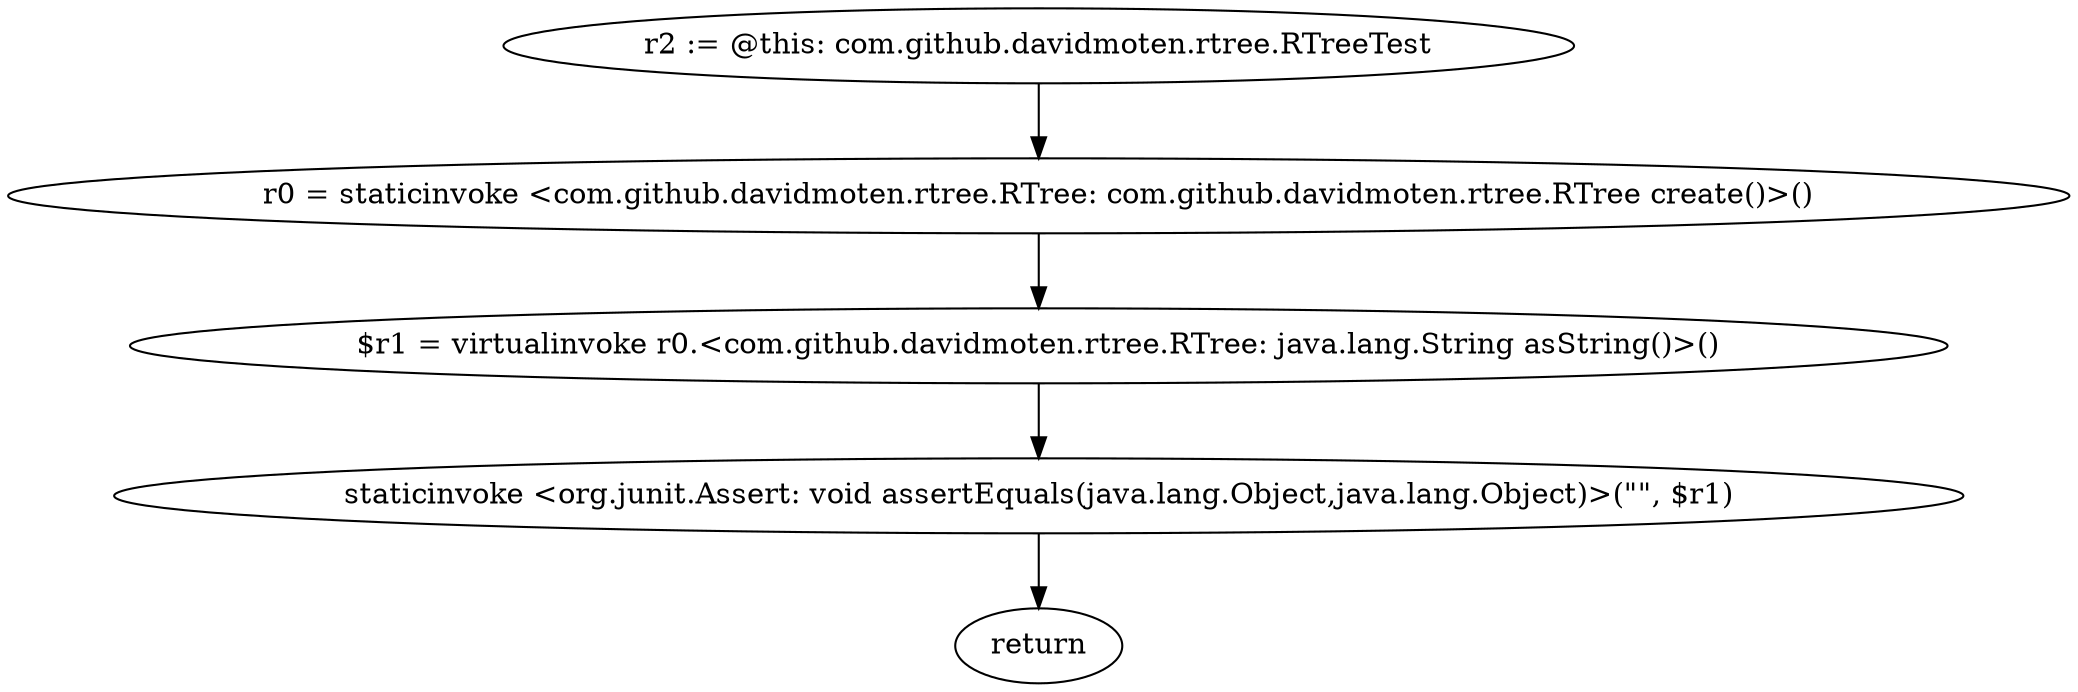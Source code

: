 digraph "unitGraph" {
    "r2 := @this: com.github.davidmoten.rtree.RTreeTest"
    "r0 = staticinvoke <com.github.davidmoten.rtree.RTree: com.github.davidmoten.rtree.RTree create()>()"
    "$r1 = virtualinvoke r0.<com.github.davidmoten.rtree.RTree: java.lang.String asString()>()"
    "staticinvoke <org.junit.Assert: void assertEquals(java.lang.Object,java.lang.Object)>(\"\", $r1)"
    "return"
    "r2 := @this: com.github.davidmoten.rtree.RTreeTest"->"r0 = staticinvoke <com.github.davidmoten.rtree.RTree: com.github.davidmoten.rtree.RTree create()>()";
    "r0 = staticinvoke <com.github.davidmoten.rtree.RTree: com.github.davidmoten.rtree.RTree create()>()"->"$r1 = virtualinvoke r0.<com.github.davidmoten.rtree.RTree: java.lang.String asString()>()";
    "$r1 = virtualinvoke r0.<com.github.davidmoten.rtree.RTree: java.lang.String asString()>()"->"staticinvoke <org.junit.Assert: void assertEquals(java.lang.Object,java.lang.Object)>(\"\", $r1)";
    "staticinvoke <org.junit.Assert: void assertEquals(java.lang.Object,java.lang.Object)>(\"\", $r1)"->"return";
}
